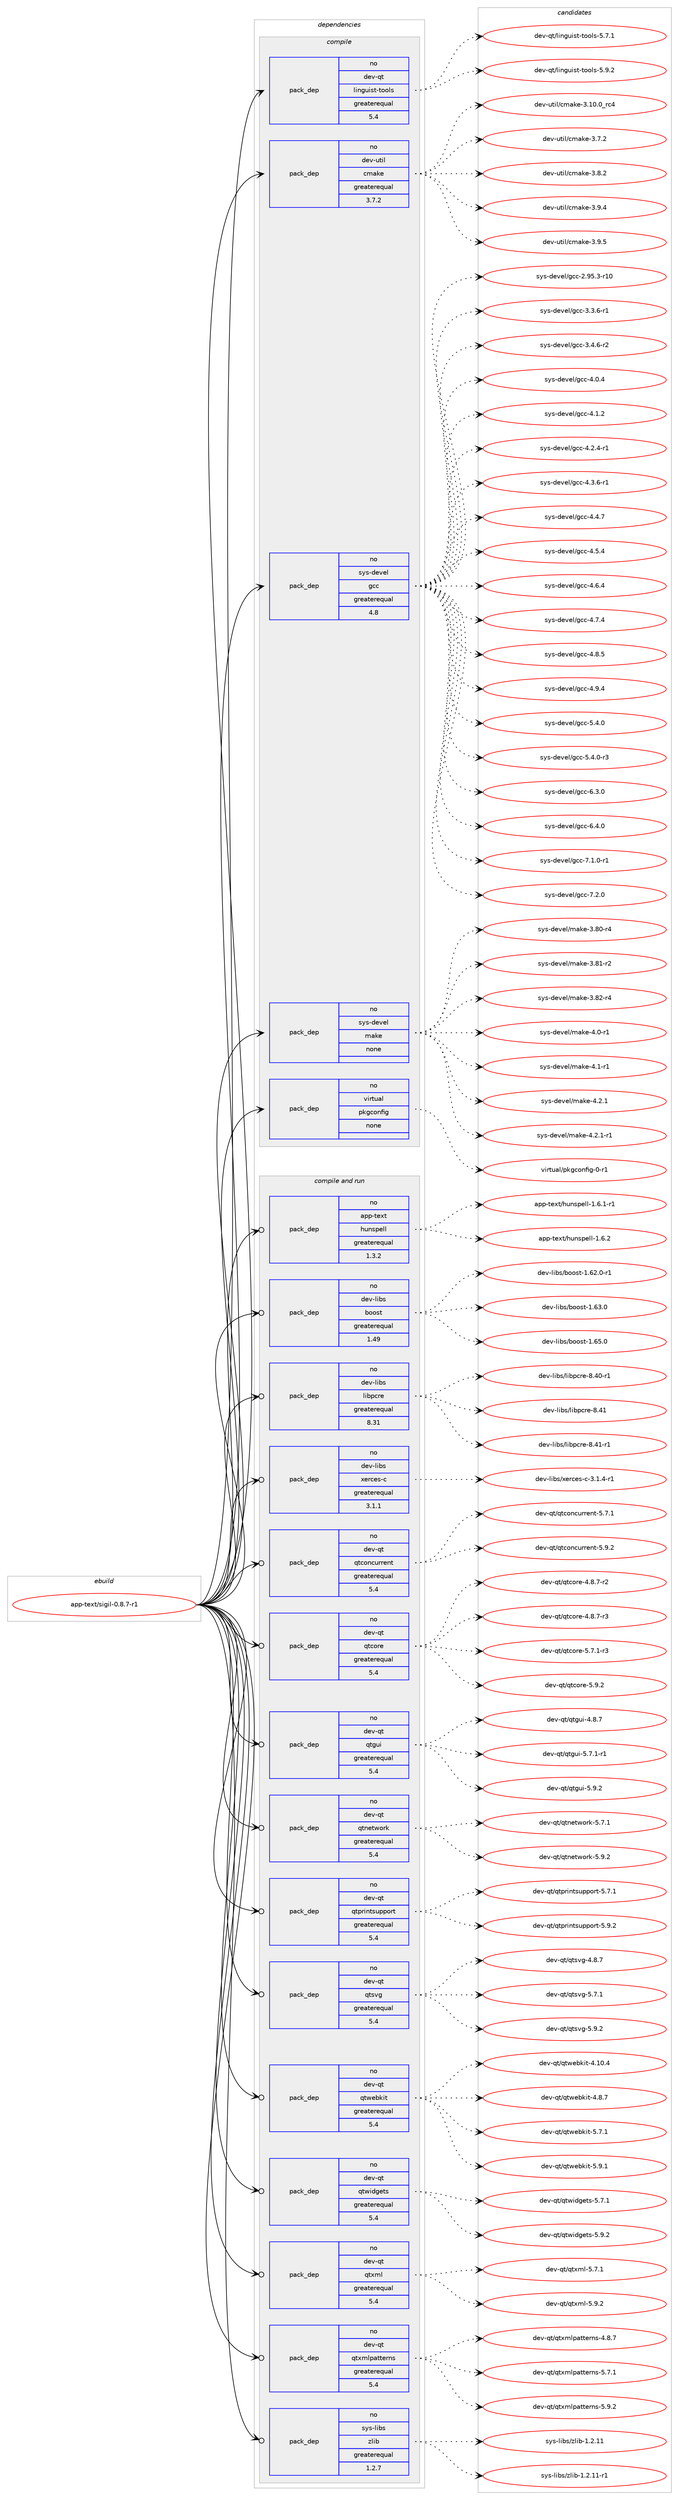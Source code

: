 digraph prolog {

# *************
# Graph options
# *************

newrank=true;
concentrate=true;
compound=true;
graph [rankdir=LR,fontname=Helvetica,fontsize=10,ranksep=1.5];#, ranksep=2.5, nodesep=0.2];
edge  [arrowhead=vee];
node  [fontname=Helvetica,fontsize=10];

# **********
# The ebuild
# **********

subgraph cluster_leftcol {
color=gray;
rank=same;
label=<<i>ebuild</i>>;
id [label="app-text/sigil-0.8.7-r1", color=red, width=4, href="../app-text/sigil-0.8.7-r1.svg"];
}

# ****************
# The dependencies
# ****************

subgraph cluster_midcol {
color=gray;
label=<<i>dependencies</i>>;
subgraph cluster_compile {
fillcolor="#eeeeee";
style=filled;
label=<<i>compile</i>>;
subgraph pack44006 {
dependency60300 [label=<<TABLE BORDER="0" CELLBORDER="1" CELLSPACING="0" CELLPADDING="4" WIDTH="220"><TR><TD ROWSPAN="6" CELLPADDING="30">pack_dep</TD></TR><TR><TD WIDTH="110">no</TD></TR><TR><TD>dev-qt</TD></TR><TR><TD>linguist-tools</TD></TR><TR><TD>greaterequal</TD></TR><TR><TD>5.4</TD></TR></TABLE>>, shape=none, color=blue];
}
id:e -> dependency60300:w [weight=20,style="solid",arrowhead="vee"];
subgraph pack44007 {
dependency60301 [label=<<TABLE BORDER="0" CELLBORDER="1" CELLSPACING="0" CELLPADDING="4" WIDTH="220"><TR><TD ROWSPAN="6" CELLPADDING="30">pack_dep</TD></TR><TR><TD WIDTH="110">no</TD></TR><TR><TD>dev-util</TD></TR><TR><TD>cmake</TD></TR><TR><TD>greaterequal</TD></TR><TR><TD>3.7.2</TD></TR></TABLE>>, shape=none, color=blue];
}
id:e -> dependency60301:w [weight=20,style="solid",arrowhead="vee"];
subgraph pack44008 {
dependency60302 [label=<<TABLE BORDER="0" CELLBORDER="1" CELLSPACING="0" CELLPADDING="4" WIDTH="220"><TR><TD ROWSPAN="6" CELLPADDING="30">pack_dep</TD></TR><TR><TD WIDTH="110">no</TD></TR><TR><TD>sys-devel</TD></TR><TR><TD>gcc</TD></TR><TR><TD>greaterequal</TD></TR><TR><TD>4.8</TD></TR></TABLE>>, shape=none, color=blue];
}
id:e -> dependency60302:w [weight=20,style="solid",arrowhead="vee"];
subgraph pack44009 {
dependency60303 [label=<<TABLE BORDER="0" CELLBORDER="1" CELLSPACING="0" CELLPADDING="4" WIDTH="220"><TR><TD ROWSPAN="6" CELLPADDING="30">pack_dep</TD></TR><TR><TD WIDTH="110">no</TD></TR><TR><TD>sys-devel</TD></TR><TR><TD>make</TD></TR><TR><TD>none</TD></TR><TR><TD></TD></TR></TABLE>>, shape=none, color=blue];
}
id:e -> dependency60303:w [weight=20,style="solid",arrowhead="vee"];
subgraph pack44010 {
dependency60304 [label=<<TABLE BORDER="0" CELLBORDER="1" CELLSPACING="0" CELLPADDING="4" WIDTH="220"><TR><TD ROWSPAN="6" CELLPADDING="30">pack_dep</TD></TR><TR><TD WIDTH="110">no</TD></TR><TR><TD>virtual</TD></TR><TR><TD>pkgconfig</TD></TR><TR><TD>none</TD></TR><TR><TD></TD></TR></TABLE>>, shape=none, color=blue];
}
id:e -> dependency60304:w [weight=20,style="solid",arrowhead="vee"];
}
subgraph cluster_compileandrun {
fillcolor="#eeeeee";
style=filled;
label=<<i>compile and run</i>>;
subgraph pack44011 {
dependency60305 [label=<<TABLE BORDER="0" CELLBORDER="1" CELLSPACING="0" CELLPADDING="4" WIDTH="220"><TR><TD ROWSPAN="6" CELLPADDING="30">pack_dep</TD></TR><TR><TD WIDTH="110">no</TD></TR><TR><TD>app-text</TD></TR><TR><TD>hunspell</TD></TR><TR><TD>greaterequal</TD></TR><TR><TD>1.3.2</TD></TR></TABLE>>, shape=none, color=blue];
}
id:e -> dependency60305:w [weight=20,style="solid",arrowhead="odotvee"];
subgraph pack44012 {
dependency60306 [label=<<TABLE BORDER="0" CELLBORDER="1" CELLSPACING="0" CELLPADDING="4" WIDTH="220"><TR><TD ROWSPAN="6" CELLPADDING="30">pack_dep</TD></TR><TR><TD WIDTH="110">no</TD></TR><TR><TD>dev-libs</TD></TR><TR><TD>boost</TD></TR><TR><TD>greaterequal</TD></TR><TR><TD>1.49</TD></TR></TABLE>>, shape=none, color=blue];
}
id:e -> dependency60306:w [weight=20,style="solid",arrowhead="odotvee"];
subgraph pack44013 {
dependency60307 [label=<<TABLE BORDER="0" CELLBORDER="1" CELLSPACING="0" CELLPADDING="4" WIDTH="220"><TR><TD ROWSPAN="6" CELLPADDING="30">pack_dep</TD></TR><TR><TD WIDTH="110">no</TD></TR><TR><TD>dev-libs</TD></TR><TR><TD>libpcre</TD></TR><TR><TD>greaterequal</TD></TR><TR><TD>8.31</TD></TR></TABLE>>, shape=none, color=blue];
}
id:e -> dependency60307:w [weight=20,style="solid",arrowhead="odotvee"];
subgraph pack44014 {
dependency60308 [label=<<TABLE BORDER="0" CELLBORDER="1" CELLSPACING="0" CELLPADDING="4" WIDTH="220"><TR><TD ROWSPAN="6" CELLPADDING="30">pack_dep</TD></TR><TR><TD WIDTH="110">no</TD></TR><TR><TD>dev-libs</TD></TR><TR><TD>xerces-c</TD></TR><TR><TD>greaterequal</TD></TR><TR><TD>3.1.1</TD></TR></TABLE>>, shape=none, color=blue];
}
id:e -> dependency60308:w [weight=20,style="solid",arrowhead="odotvee"];
subgraph pack44015 {
dependency60309 [label=<<TABLE BORDER="0" CELLBORDER="1" CELLSPACING="0" CELLPADDING="4" WIDTH="220"><TR><TD ROWSPAN="6" CELLPADDING="30">pack_dep</TD></TR><TR><TD WIDTH="110">no</TD></TR><TR><TD>dev-qt</TD></TR><TR><TD>qtconcurrent</TD></TR><TR><TD>greaterequal</TD></TR><TR><TD>5.4</TD></TR></TABLE>>, shape=none, color=blue];
}
id:e -> dependency60309:w [weight=20,style="solid",arrowhead="odotvee"];
subgraph pack44016 {
dependency60310 [label=<<TABLE BORDER="0" CELLBORDER="1" CELLSPACING="0" CELLPADDING="4" WIDTH="220"><TR><TD ROWSPAN="6" CELLPADDING="30">pack_dep</TD></TR><TR><TD WIDTH="110">no</TD></TR><TR><TD>dev-qt</TD></TR><TR><TD>qtcore</TD></TR><TR><TD>greaterequal</TD></TR><TR><TD>5.4</TD></TR></TABLE>>, shape=none, color=blue];
}
id:e -> dependency60310:w [weight=20,style="solid",arrowhead="odotvee"];
subgraph pack44017 {
dependency60311 [label=<<TABLE BORDER="0" CELLBORDER="1" CELLSPACING="0" CELLPADDING="4" WIDTH="220"><TR><TD ROWSPAN="6" CELLPADDING="30">pack_dep</TD></TR><TR><TD WIDTH="110">no</TD></TR><TR><TD>dev-qt</TD></TR><TR><TD>qtgui</TD></TR><TR><TD>greaterequal</TD></TR><TR><TD>5.4</TD></TR></TABLE>>, shape=none, color=blue];
}
id:e -> dependency60311:w [weight=20,style="solid",arrowhead="odotvee"];
subgraph pack44018 {
dependency60312 [label=<<TABLE BORDER="0" CELLBORDER="1" CELLSPACING="0" CELLPADDING="4" WIDTH="220"><TR><TD ROWSPAN="6" CELLPADDING="30">pack_dep</TD></TR><TR><TD WIDTH="110">no</TD></TR><TR><TD>dev-qt</TD></TR><TR><TD>qtnetwork</TD></TR><TR><TD>greaterequal</TD></TR><TR><TD>5.4</TD></TR></TABLE>>, shape=none, color=blue];
}
id:e -> dependency60312:w [weight=20,style="solid",arrowhead="odotvee"];
subgraph pack44019 {
dependency60313 [label=<<TABLE BORDER="0" CELLBORDER="1" CELLSPACING="0" CELLPADDING="4" WIDTH="220"><TR><TD ROWSPAN="6" CELLPADDING="30">pack_dep</TD></TR><TR><TD WIDTH="110">no</TD></TR><TR><TD>dev-qt</TD></TR><TR><TD>qtprintsupport</TD></TR><TR><TD>greaterequal</TD></TR><TR><TD>5.4</TD></TR></TABLE>>, shape=none, color=blue];
}
id:e -> dependency60313:w [weight=20,style="solid",arrowhead="odotvee"];
subgraph pack44020 {
dependency60314 [label=<<TABLE BORDER="0" CELLBORDER="1" CELLSPACING="0" CELLPADDING="4" WIDTH="220"><TR><TD ROWSPAN="6" CELLPADDING="30">pack_dep</TD></TR><TR><TD WIDTH="110">no</TD></TR><TR><TD>dev-qt</TD></TR><TR><TD>qtsvg</TD></TR><TR><TD>greaterequal</TD></TR><TR><TD>5.4</TD></TR></TABLE>>, shape=none, color=blue];
}
id:e -> dependency60314:w [weight=20,style="solid",arrowhead="odotvee"];
subgraph pack44021 {
dependency60315 [label=<<TABLE BORDER="0" CELLBORDER="1" CELLSPACING="0" CELLPADDING="4" WIDTH="220"><TR><TD ROWSPAN="6" CELLPADDING="30">pack_dep</TD></TR><TR><TD WIDTH="110">no</TD></TR><TR><TD>dev-qt</TD></TR><TR><TD>qtwebkit</TD></TR><TR><TD>greaterequal</TD></TR><TR><TD>5.4</TD></TR></TABLE>>, shape=none, color=blue];
}
id:e -> dependency60315:w [weight=20,style="solid",arrowhead="odotvee"];
subgraph pack44022 {
dependency60316 [label=<<TABLE BORDER="0" CELLBORDER="1" CELLSPACING="0" CELLPADDING="4" WIDTH="220"><TR><TD ROWSPAN="6" CELLPADDING="30">pack_dep</TD></TR><TR><TD WIDTH="110">no</TD></TR><TR><TD>dev-qt</TD></TR><TR><TD>qtwidgets</TD></TR><TR><TD>greaterequal</TD></TR><TR><TD>5.4</TD></TR></TABLE>>, shape=none, color=blue];
}
id:e -> dependency60316:w [weight=20,style="solid",arrowhead="odotvee"];
subgraph pack44023 {
dependency60317 [label=<<TABLE BORDER="0" CELLBORDER="1" CELLSPACING="0" CELLPADDING="4" WIDTH="220"><TR><TD ROWSPAN="6" CELLPADDING="30">pack_dep</TD></TR><TR><TD WIDTH="110">no</TD></TR><TR><TD>dev-qt</TD></TR><TR><TD>qtxml</TD></TR><TR><TD>greaterequal</TD></TR><TR><TD>5.4</TD></TR></TABLE>>, shape=none, color=blue];
}
id:e -> dependency60317:w [weight=20,style="solid",arrowhead="odotvee"];
subgraph pack44024 {
dependency60318 [label=<<TABLE BORDER="0" CELLBORDER="1" CELLSPACING="0" CELLPADDING="4" WIDTH="220"><TR><TD ROWSPAN="6" CELLPADDING="30">pack_dep</TD></TR><TR><TD WIDTH="110">no</TD></TR><TR><TD>dev-qt</TD></TR><TR><TD>qtxmlpatterns</TD></TR><TR><TD>greaterequal</TD></TR><TR><TD>5.4</TD></TR></TABLE>>, shape=none, color=blue];
}
id:e -> dependency60318:w [weight=20,style="solid",arrowhead="odotvee"];
subgraph pack44025 {
dependency60319 [label=<<TABLE BORDER="0" CELLBORDER="1" CELLSPACING="0" CELLPADDING="4" WIDTH="220"><TR><TD ROWSPAN="6" CELLPADDING="30">pack_dep</TD></TR><TR><TD WIDTH="110">no</TD></TR><TR><TD>sys-libs</TD></TR><TR><TD>zlib</TD></TR><TR><TD>greaterequal</TD></TR><TR><TD>1.2.7</TD></TR></TABLE>>, shape=none, color=blue];
}
id:e -> dependency60319:w [weight=20,style="solid",arrowhead="odotvee"];
}
subgraph cluster_run {
fillcolor="#eeeeee";
style=filled;
label=<<i>run</i>>;
}
}

# **************
# The candidates
# **************

subgraph cluster_choices {
rank=same;
color=gray;
label=<<i>candidates</i>>;

subgraph choice44006 {
color=black;
nodesep=1;
choice100101118451131164710810511010311710511511645116111111108115455346554649 [label="dev-qt/linguist-tools-5.7.1", color=red, width=4,href="../dev-qt/linguist-tools-5.7.1.svg"];
choice100101118451131164710810511010311710511511645116111111108115455346574650 [label="dev-qt/linguist-tools-5.9.2", color=red, width=4,href="../dev-qt/linguist-tools-5.9.2.svg"];
dependency60300:e -> choice100101118451131164710810511010311710511511645116111111108115455346554649:w [style=dotted,weight="100"];
dependency60300:e -> choice100101118451131164710810511010311710511511645116111111108115455346574650:w [style=dotted,weight="100"];
}
subgraph choice44007 {
color=black;
nodesep=1;
choice1001011184511711610510847991099710710145514649484648951149952 [label="dev-util/cmake-3.10.0_rc4", color=red, width=4,href="../dev-util/cmake-3.10.0_rc4.svg"];
choice10010111845117116105108479910997107101455146554650 [label="dev-util/cmake-3.7.2", color=red, width=4,href="../dev-util/cmake-3.7.2.svg"];
choice10010111845117116105108479910997107101455146564650 [label="dev-util/cmake-3.8.2", color=red, width=4,href="../dev-util/cmake-3.8.2.svg"];
choice10010111845117116105108479910997107101455146574652 [label="dev-util/cmake-3.9.4", color=red, width=4,href="../dev-util/cmake-3.9.4.svg"];
choice10010111845117116105108479910997107101455146574653 [label="dev-util/cmake-3.9.5", color=red, width=4,href="../dev-util/cmake-3.9.5.svg"];
dependency60301:e -> choice1001011184511711610510847991099710710145514649484648951149952:w [style=dotted,weight="100"];
dependency60301:e -> choice10010111845117116105108479910997107101455146554650:w [style=dotted,weight="100"];
dependency60301:e -> choice10010111845117116105108479910997107101455146564650:w [style=dotted,weight="100"];
dependency60301:e -> choice10010111845117116105108479910997107101455146574652:w [style=dotted,weight="100"];
dependency60301:e -> choice10010111845117116105108479910997107101455146574653:w [style=dotted,weight="100"];
}
subgraph choice44008 {
color=black;
nodesep=1;
choice1151211154510010111810110847103999945504657534651451144948 [label="sys-devel/gcc-2.95.3-r10", color=red, width=4,href="../sys-devel/gcc-2.95.3-r10.svg"];
choice115121115451001011181011084710399994551465146544511449 [label="sys-devel/gcc-3.3.6-r1", color=red, width=4,href="../sys-devel/gcc-3.3.6-r1.svg"];
choice115121115451001011181011084710399994551465246544511450 [label="sys-devel/gcc-3.4.6-r2", color=red, width=4,href="../sys-devel/gcc-3.4.6-r2.svg"];
choice11512111545100101118101108471039999455246484652 [label="sys-devel/gcc-4.0.4", color=red, width=4,href="../sys-devel/gcc-4.0.4.svg"];
choice11512111545100101118101108471039999455246494650 [label="sys-devel/gcc-4.1.2", color=red, width=4,href="../sys-devel/gcc-4.1.2.svg"];
choice115121115451001011181011084710399994552465046524511449 [label="sys-devel/gcc-4.2.4-r1", color=red, width=4,href="../sys-devel/gcc-4.2.4-r1.svg"];
choice115121115451001011181011084710399994552465146544511449 [label="sys-devel/gcc-4.3.6-r1", color=red, width=4,href="../sys-devel/gcc-4.3.6-r1.svg"];
choice11512111545100101118101108471039999455246524655 [label="sys-devel/gcc-4.4.7", color=red, width=4,href="../sys-devel/gcc-4.4.7.svg"];
choice11512111545100101118101108471039999455246534652 [label="sys-devel/gcc-4.5.4", color=red, width=4,href="../sys-devel/gcc-4.5.4.svg"];
choice11512111545100101118101108471039999455246544652 [label="sys-devel/gcc-4.6.4", color=red, width=4,href="../sys-devel/gcc-4.6.4.svg"];
choice11512111545100101118101108471039999455246554652 [label="sys-devel/gcc-4.7.4", color=red, width=4,href="../sys-devel/gcc-4.7.4.svg"];
choice11512111545100101118101108471039999455246564653 [label="sys-devel/gcc-4.8.5", color=red, width=4,href="../sys-devel/gcc-4.8.5.svg"];
choice11512111545100101118101108471039999455246574652 [label="sys-devel/gcc-4.9.4", color=red, width=4,href="../sys-devel/gcc-4.9.4.svg"];
choice11512111545100101118101108471039999455346524648 [label="sys-devel/gcc-5.4.0", color=red, width=4,href="../sys-devel/gcc-5.4.0.svg"];
choice115121115451001011181011084710399994553465246484511451 [label="sys-devel/gcc-5.4.0-r3", color=red, width=4,href="../sys-devel/gcc-5.4.0-r3.svg"];
choice11512111545100101118101108471039999455446514648 [label="sys-devel/gcc-6.3.0", color=red, width=4,href="../sys-devel/gcc-6.3.0.svg"];
choice11512111545100101118101108471039999455446524648 [label="sys-devel/gcc-6.4.0", color=red, width=4,href="../sys-devel/gcc-6.4.0.svg"];
choice115121115451001011181011084710399994555464946484511449 [label="sys-devel/gcc-7.1.0-r1", color=red, width=4,href="../sys-devel/gcc-7.1.0-r1.svg"];
choice11512111545100101118101108471039999455546504648 [label="sys-devel/gcc-7.2.0", color=red, width=4,href="../sys-devel/gcc-7.2.0.svg"];
dependency60302:e -> choice1151211154510010111810110847103999945504657534651451144948:w [style=dotted,weight="100"];
dependency60302:e -> choice115121115451001011181011084710399994551465146544511449:w [style=dotted,weight="100"];
dependency60302:e -> choice115121115451001011181011084710399994551465246544511450:w [style=dotted,weight="100"];
dependency60302:e -> choice11512111545100101118101108471039999455246484652:w [style=dotted,weight="100"];
dependency60302:e -> choice11512111545100101118101108471039999455246494650:w [style=dotted,weight="100"];
dependency60302:e -> choice115121115451001011181011084710399994552465046524511449:w [style=dotted,weight="100"];
dependency60302:e -> choice115121115451001011181011084710399994552465146544511449:w [style=dotted,weight="100"];
dependency60302:e -> choice11512111545100101118101108471039999455246524655:w [style=dotted,weight="100"];
dependency60302:e -> choice11512111545100101118101108471039999455246534652:w [style=dotted,weight="100"];
dependency60302:e -> choice11512111545100101118101108471039999455246544652:w [style=dotted,weight="100"];
dependency60302:e -> choice11512111545100101118101108471039999455246554652:w [style=dotted,weight="100"];
dependency60302:e -> choice11512111545100101118101108471039999455246564653:w [style=dotted,weight="100"];
dependency60302:e -> choice11512111545100101118101108471039999455246574652:w [style=dotted,weight="100"];
dependency60302:e -> choice11512111545100101118101108471039999455346524648:w [style=dotted,weight="100"];
dependency60302:e -> choice115121115451001011181011084710399994553465246484511451:w [style=dotted,weight="100"];
dependency60302:e -> choice11512111545100101118101108471039999455446514648:w [style=dotted,weight="100"];
dependency60302:e -> choice11512111545100101118101108471039999455446524648:w [style=dotted,weight="100"];
dependency60302:e -> choice115121115451001011181011084710399994555464946484511449:w [style=dotted,weight="100"];
dependency60302:e -> choice11512111545100101118101108471039999455546504648:w [style=dotted,weight="100"];
}
subgraph choice44009 {
color=black;
nodesep=1;
choice11512111545100101118101108471099710710145514656484511452 [label="sys-devel/make-3.80-r4", color=red, width=4,href="../sys-devel/make-3.80-r4.svg"];
choice11512111545100101118101108471099710710145514656494511450 [label="sys-devel/make-3.81-r2", color=red, width=4,href="../sys-devel/make-3.81-r2.svg"];
choice11512111545100101118101108471099710710145514656504511452 [label="sys-devel/make-3.82-r4", color=red, width=4,href="../sys-devel/make-3.82-r4.svg"];
choice115121115451001011181011084710997107101455246484511449 [label="sys-devel/make-4.0-r1", color=red, width=4,href="../sys-devel/make-4.0-r1.svg"];
choice115121115451001011181011084710997107101455246494511449 [label="sys-devel/make-4.1-r1", color=red, width=4,href="../sys-devel/make-4.1-r1.svg"];
choice115121115451001011181011084710997107101455246504649 [label="sys-devel/make-4.2.1", color=red, width=4,href="../sys-devel/make-4.2.1.svg"];
choice1151211154510010111810110847109971071014552465046494511449 [label="sys-devel/make-4.2.1-r1", color=red, width=4,href="../sys-devel/make-4.2.1-r1.svg"];
dependency60303:e -> choice11512111545100101118101108471099710710145514656484511452:w [style=dotted,weight="100"];
dependency60303:e -> choice11512111545100101118101108471099710710145514656494511450:w [style=dotted,weight="100"];
dependency60303:e -> choice11512111545100101118101108471099710710145514656504511452:w [style=dotted,weight="100"];
dependency60303:e -> choice115121115451001011181011084710997107101455246484511449:w [style=dotted,weight="100"];
dependency60303:e -> choice115121115451001011181011084710997107101455246494511449:w [style=dotted,weight="100"];
dependency60303:e -> choice115121115451001011181011084710997107101455246504649:w [style=dotted,weight="100"];
dependency60303:e -> choice1151211154510010111810110847109971071014552465046494511449:w [style=dotted,weight="100"];
}
subgraph choice44010 {
color=black;
nodesep=1;
choice11810511411611797108471121071039911111010210510345484511449 [label="virtual/pkgconfig-0-r1", color=red, width=4,href="../virtual/pkgconfig-0-r1.svg"];
dependency60304:e -> choice11810511411611797108471121071039911111010210510345484511449:w [style=dotted,weight="100"];
}
subgraph choice44011 {
color=black;
nodesep=1;
choice9711211245116101120116471041171101151121011081084549465446494511449 [label="app-text/hunspell-1.6.1-r1", color=red, width=4,href="../app-text/hunspell-1.6.1-r1.svg"];
choice971121124511610112011647104117110115112101108108454946544650 [label="app-text/hunspell-1.6.2", color=red, width=4,href="../app-text/hunspell-1.6.2.svg"];
dependency60305:e -> choice9711211245116101120116471041171101151121011081084549465446494511449:w [style=dotted,weight="100"];
dependency60305:e -> choice971121124511610112011647104117110115112101108108454946544650:w [style=dotted,weight="100"];
}
subgraph choice44012 {
color=black;
nodesep=1;
choice10010111845108105981154798111111115116454946545046484511449 [label="dev-libs/boost-1.62.0-r1", color=red, width=4,href="../dev-libs/boost-1.62.0-r1.svg"];
choice1001011184510810598115479811111111511645494654514648 [label="dev-libs/boost-1.63.0", color=red, width=4,href="../dev-libs/boost-1.63.0.svg"];
choice1001011184510810598115479811111111511645494654534648 [label="dev-libs/boost-1.65.0", color=red, width=4,href="../dev-libs/boost-1.65.0.svg"];
dependency60306:e -> choice10010111845108105981154798111111115116454946545046484511449:w [style=dotted,weight="100"];
dependency60306:e -> choice1001011184510810598115479811111111511645494654514648:w [style=dotted,weight="100"];
dependency60306:e -> choice1001011184510810598115479811111111511645494654534648:w [style=dotted,weight="100"];
}
subgraph choice44013 {
color=black;
nodesep=1;
choice100101118451081059811547108105981129911410145564652484511449 [label="dev-libs/libpcre-8.40-r1", color=red, width=4,href="../dev-libs/libpcre-8.40-r1.svg"];
choice10010111845108105981154710810598112991141014556465249 [label="dev-libs/libpcre-8.41", color=red, width=4,href="../dev-libs/libpcre-8.41.svg"];
choice100101118451081059811547108105981129911410145564652494511449 [label="dev-libs/libpcre-8.41-r1", color=red, width=4,href="../dev-libs/libpcre-8.41-r1.svg"];
dependency60307:e -> choice100101118451081059811547108105981129911410145564652484511449:w [style=dotted,weight="100"];
dependency60307:e -> choice10010111845108105981154710810598112991141014556465249:w [style=dotted,weight="100"];
dependency60307:e -> choice100101118451081059811547108105981129911410145564652494511449:w [style=dotted,weight="100"];
}
subgraph choice44014 {
color=black;
nodesep=1;
choice1001011184510810598115471201011149910111545994551464946524511449 [label="dev-libs/xerces-c-3.1.4-r1", color=red, width=4,href="../dev-libs/xerces-c-3.1.4-r1.svg"];
dependency60308:e -> choice1001011184510810598115471201011149910111545994551464946524511449:w [style=dotted,weight="100"];
}
subgraph choice44015 {
color=black;
nodesep=1;
choice10010111845113116471131169911111099117114114101110116455346554649 [label="dev-qt/qtconcurrent-5.7.1", color=red, width=4,href="../dev-qt/qtconcurrent-5.7.1.svg"];
choice10010111845113116471131169911111099117114114101110116455346574650 [label="dev-qt/qtconcurrent-5.9.2", color=red, width=4,href="../dev-qt/qtconcurrent-5.9.2.svg"];
dependency60309:e -> choice10010111845113116471131169911111099117114114101110116455346554649:w [style=dotted,weight="100"];
dependency60309:e -> choice10010111845113116471131169911111099117114114101110116455346574650:w [style=dotted,weight="100"];
}
subgraph choice44016 {
color=black;
nodesep=1;
choice1001011184511311647113116991111141014552465646554511450 [label="dev-qt/qtcore-4.8.7-r2", color=red, width=4,href="../dev-qt/qtcore-4.8.7-r2.svg"];
choice1001011184511311647113116991111141014552465646554511451 [label="dev-qt/qtcore-4.8.7-r3", color=red, width=4,href="../dev-qt/qtcore-4.8.7-r3.svg"];
choice1001011184511311647113116991111141014553465546494511451 [label="dev-qt/qtcore-5.7.1-r3", color=red, width=4,href="../dev-qt/qtcore-5.7.1-r3.svg"];
choice100101118451131164711311699111114101455346574650 [label="dev-qt/qtcore-5.9.2", color=red, width=4,href="../dev-qt/qtcore-5.9.2.svg"];
dependency60310:e -> choice1001011184511311647113116991111141014552465646554511450:w [style=dotted,weight="100"];
dependency60310:e -> choice1001011184511311647113116991111141014552465646554511451:w [style=dotted,weight="100"];
dependency60310:e -> choice1001011184511311647113116991111141014553465546494511451:w [style=dotted,weight="100"];
dependency60310:e -> choice100101118451131164711311699111114101455346574650:w [style=dotted,weight="100"];
}
subgraph choice44017 {
color=black;
nodesep=1;
choice1001011184511311647113116103117105455246564655 [label="dev-qt/qtgui-4.8.7", color=red, width=4,href="../dev-qt/qtgui-4.8.7.svg"];
choice10010111845113116471131161031171054553465546494511449 [label="dev-qt/qtgui-5.7.1-r1", color=red, width=4,href="../dev-qt/qtgui-5.7.1-r1.svg"];
choice1001011184511311647113116103117105455346574650 [label="dev-qt/qtgui-5.9.2", color=red, width=4,href="../dev-qt/qtgui-5.9.2.svg"];
dependency60311:e -> choice1001011184511311647113116103117105455246564655:w [style=dotted,weight="100"];
dependency60311:e -> choice10010111845113116471131161031171054553465546494511449:w [style=dotted,weight="100"];
dependency60311:e -> choice1001011184511311647113116103117105455346574650:w [style=dotted,weight="100"];
}
subgraph choice44018 {
color=black;
nodesep=1;
choice1001011184511311647113116110101116119111114107455346554649 [label="dev-qt/qtnetwork-5.7.1", color=red, width=4,href="../dev-qt/qtnetwork-5.7.1.svg"];
choice1001011184511311647113116110101116119111114107455346574650 [label="dev-qt/qtnetwork-5.9.2", color=red, width=4,href="../dev-qt/qtnetwork-5.9.2.svg"];
dependency60312:e -> choice1001011184511311647113116110101116119111114107455346554649:w [style=dotted,weight="100"];
dependency60312:e -> choice1001011184511311647113116110101116119111114107455346574650:w [style=dotted,weight="100"];
}
subgraph choice44019 {
color=black;
nodesep=1;
choice1001011184511311647113116112114105110116115117112112111114116455346554649 [label="dev-qt/qtprintsupport-5.7.1", color=red, width=4,href="../dev-qt/qtprintsupport-5.7.1.svg"];
choice1001011184511311647113116112114105110116115117112112111114116455346574650 [label="dev-qt/qtprintsupport-5.9.2", color=red, width=4,href="../dev-qt/qtprintsupport-5.9.2.svg"];
dependency60313:e -> choice1001011184511311647113116112114105110116115117112112111114116455346554649:w [style=dotted,weight="100"];
dependency60313:e -> choice1001011184511311647113116112114105110116115117112112111114116455346574650:w [style=dotted,weight="100"];
}
subgraph choice44020 {
color=black;
nodesep=1;
choice1001011184511311647113116115118103455246564655 [label="dev-qt/qtsvg-4.8.7", color=red, width=4,href="../dev-qt/qtsvg-4.8.7.svg"];
choice1001011184511311647113116115118103455346554649 [label="dev-qt/qtsvg-5.7.1", color=red, width=4,href="../dev-qt/qtsvg-5.7.1.svg"];
choice1001011184511311647113116115118103455346574650 [label="dev-qt/qtsvg-5.9.2", color=red, width=4,href="../dev-qt/qtsvg-5.9.2.svg"];
dependency60314:e -> choice1001011184511311647113116115118103455246564655:w [style=dotted,weight="100"];
dependency60314:e -> choice1001011184511311647113116115118103455346554649:w [style=dotted,weight="100"];
dependency60314:e -> choice1001011184511311647113116115118103455346574650:w [style=dotted,weight="100"];
}
subgraph choice44021 {
color=black;
nodesep=1;
choice10010111845113116471131161191019810710511645524649484652 [label="dev-qt/qtwebkit-4.10.4", color=red, width=4,href="../dev-qt/qtwebkit-4.10.4.svg"];
choice100101118451131164711311611910198107105116455246564655 [label="dev-qt/qtwebkit-4.8.7", color=red, width=4,href="../dev-qt/qtwebkit-4.8.7.svg"];
choice100101118451131164711311611910198107105116455346554649 [label="dev-qt/qtwebkit-5.7.1", color=red, width=4,href="../dev-qt/qtwebkit-5.7.1.svg"];
choice100101118451131164711311611910198107105116455346574649 [label="dev-qt/qtwebkit-5.9.1", color=red, width=4,href="../dev-qt/qtwebkit-5.9.1.svg"];
dependency60315:e -> choice10010111845113116471131161191019810710511645524649484652:w [style=dotted,weight="100"];
dependency60315:e -> choice100101118451131164711311611910198107105116455246564655:w [style=dotted,weight="100"];
dependency60315:e -> choice100101118451131164711311611910198107105116455346554649:w [style=dotted,weight="100"];
dependency60315:e -> choice100101118451131164711311611910198107105116455346574649:w [style=dotted,weight="100"];
}
subgraph choice44022 {
color=black;
nodesep=1;
choice1001011184511311647113116119105100103101116115455346554649 [label="dev-qt/qtwidgets-5.7.1", color=red, width=4,href="../dev-qt/qtwidgets-5.7.1.svg"];
choice1001011184511311647113116119105100103101116115455346574650 [label="dev-qt/qtwidgets-5.9.2", color=red, width=4,href="../dev-qt/qtwidgets-5.9.2.svg"];
dependency60316:e -> choice1001011184511311647113116119105100103101116115455346554649:w [style=dotted,weight="100"];
dependency60316:e -> choice1001011184511311647113116119105100103101116115455346574650:w [style=dotted,weight="100"];
}
subgraph choice44023 {
color=black;
nodesep=1;
choice1001011184511311647113116120109108455346554649 [label="dev-qt/qtxml-5.7.1", color=red, width=4,href="../dev-qt/qtxml-5.7.1.svg"];
choice1001011184511311647113116120109108455346574650 [label="dev-qt/qtxml-5.9.2", color=red, width=4,href="../dev-qt/qtxml-5.9.2.svg"];
dependency60317:e -> choice1001011184511311647113116120109108455346554649:w [style=dotted,weight="100"];
dependency60317:e -> choice1001011184511311647113116120109108455346574650:w [style=dotted,weight="100"];
}
subgraph choice44024 {
color=black;
nodesep=1;
choice100101118451131164711311612010910811297116116101114110115455246564655 [label="dev-qt/qtxmlpatterns-4.8.7", color=red, width=4,href="../dev-qt/qtxmlpatterns-4.8.7.svg"];
choice100101118451131164711311612010910811297116116101114110115455346554649 [label="dev-qt/qtxmlpatterns-5.7.1", color=red, width=4,href="../dev-qt/qtxmlpatterns-5.7.1.svg"];
choice100101118451131164711311612010910811297116116101114110115455346574650 [label="dev-qt/qtxmlpatterns-5.9.2", color=red, width=4,href="../dev-qt/qtxmlpatterns-5.9.2.svg"];
dependency60318:e -> choice100101118451131164711311612010910811297116116101114110115455246564655:w [style=dotted,weight="100"];
dependency60318:e -> choice100101118451131164711311612010910811297116116101114110115455346554649:w [style=dotted,weight="100"];
dependency60318:e -> choice100101118451131164711311612010910811297116116101114110115455346574650:w [style=dotted,weight="100"];
}
subgraph choice44025 {
color=black;
nodesep=1;
choice1151211154510810598115471221081059845494650464949 [label="sys-libs/zlib-1.2.11", color=red, width=4,href="../sys-libs/zlib-1.2.11.svg"];
choice11512111545108105981154712210810598454946504649494511449 [label="sys-libs/zlib-1.2.11-r1", color=red, width=4,href="../sys-libs/zlib-1.2.11-r1.svg"];
dependency60319:e -> choice1151211154510810598115471221081059845494650464949:w [style=dotted,weight="100"];
dependency60319:e -> choice11512111545108105981154712210810598454946504649494511449:w [style=dotted,weight="100"];
}
}

}
